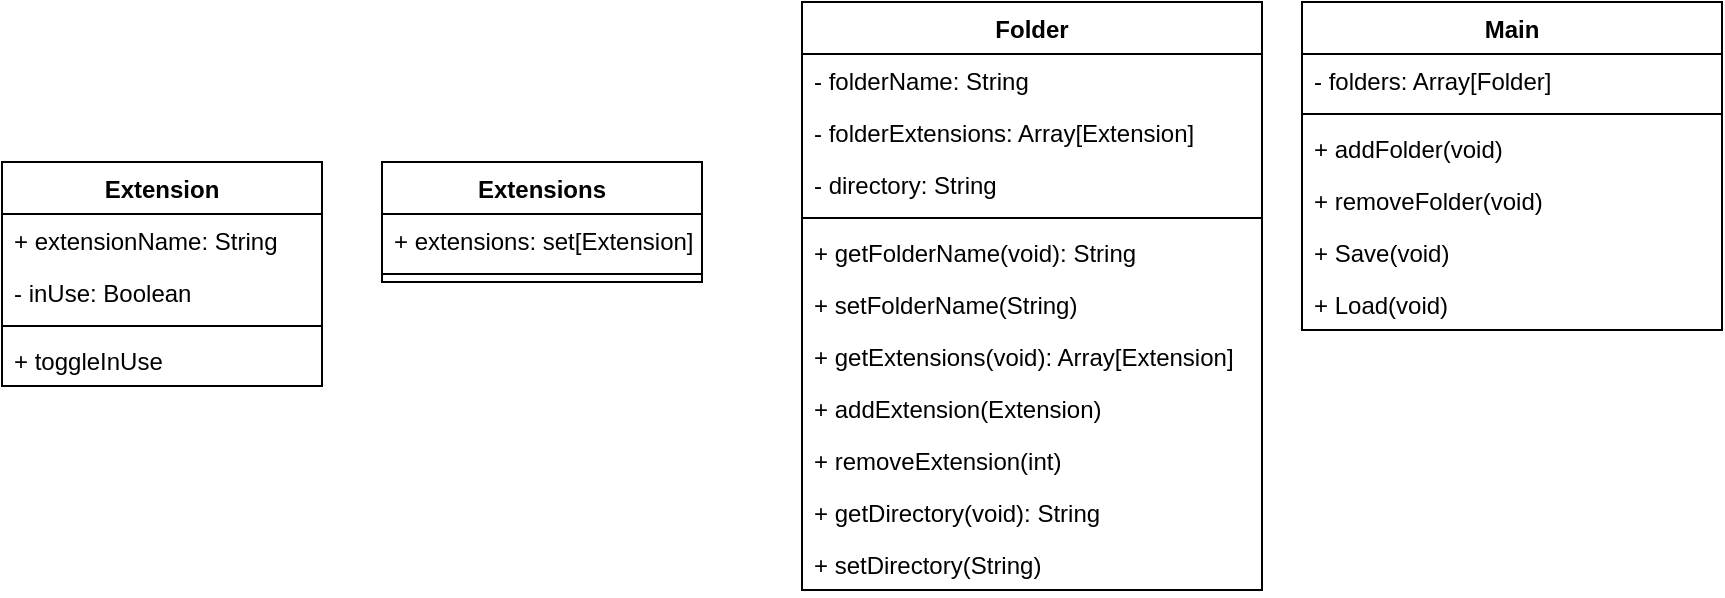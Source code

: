 <mxfile version="18.1.1"><diagram id="G0RzUGXeCj9H1tDBfRQb" name="Page-1"><mxGraphModel dx="3542" dy="1150" grid="1" gridSize="10" guides="1" tooltips="1" connect="1" arrows="1" fold="1" page="1" pageScale="1" pageWidth="600" pageHeight="500" math="0" shadow="0"><root><mxCell id="0"/><mxCell id="1" parent="0"/><mxCell id="dap29tAbCtSwLYIwbN1d-1" value="Folder" style="swimlane;fontStyle=1;align=center;verticalAlign=top;childLayout=stackLayout;horizontal=1;startSize=26;horizontalStack=0;resizeParent=1;resizeParentMax=0;resizeLast=0;collapsible=1;marginBottom=0;" parent="1" vertex="1"><mxGeometry x="350" y="40" width="230" height="294" as="geometry"/></mxCell><mxCell id="dap29tAbCtSwLYIwbN1d-8" value="- folderName: String" style="text;strokeColor=none;fillColor=none;align=left;verticalAlign=top;spacingLeft=4;spacingRight=4;overflow=hidden;rotatable=0;points=[[0,0.5],[1,0.5]];portConstraint=eastwest;" parent="dap29tAbCtSwLYIwbN1d-1" vertex="1"><mxGeometry y="26" width="230" height="26" as="geometry"/></mxCell><mxCell id="dap29tAbCtSwLYIwbN1d-2" value="- folderExtensions: Array[Extension]" style="text;strokeColor=none;fillColor=none;align=left;verticalAlign=top;spacingLeft=4;spacingRight=4;overflow=hidden;rotatable=0;points=[[0,0.5],[1,0.5]];portConstraint=eastwest;" parent="dap29tAbCtSwLYIwbN1d-1" vertex="1"><mxGeometry y="52" width="230" height="26" as="geometry"/></mxCell><mxCell id="dap29tAbCtSwLYIwbN1d-7" value="- directory: String" style="text;strokeColor=none;fillColor=none;align=left;verticalAlign=top;spacingLeft=4;spacingRight=4;overflow=hidden;rotatable=0;points=[[0,0.5],[1,0.5]];portConstraint=eastwest;" parent="dap29tAbCtSwLYIwbN1d-1" vertex="1"><mxGeometry y="78" width="230" height="26" as="geometry"/></mxCell><mxCell id="dap29tAbCtSwLYIwbN1d-3" value="" style="line;strokeWidth=1;fillColor=none;align=left;verticalAlign=middle;spacingTop=-1;spacingLeft=3;spacingRight=3;rotatable=0;labelPosition=right;points=[];portConstraint=eastwest;" parent="dap29tAbCtSwLYIwbN1d-1" vertex="1"><mxGeometry y="104" width="230" height="8" as="geometry"/></mxCell><mxCell id="dap29tAbCtSwLYIwbN1d-4" value="+ getFolderName(void): String" style="text;strokeColor=none;fillColor=none;align=left;verticalAlign=top;spacingLeft=4;spacingRight=4;overflow=hidden;rotatable=0;points=[[0,0.5],[1,0.5]];portConstraint=eastwest;" parent="dap29tAbCtSwLYIwbN1d-1" vertex="1"><mxGeometry y="112" width="230" height="26" as="geometry"/></mxCell><mxCell id="dap29tAbCtSwLYIwbN1d-9" value="+ setFolderName(String)" style="text;strokeColor=none;fillColor=none;align=left;verticalAlign=top;spacingLeft=4;spacingRight=4;overflow=hidden;rotatable=0;points=[[0,0.5],[1,0.5]];portConstraint=eastwest;" parent="dap29tAbCtSwLYIwbN1d-1" vertex="1"><mxGeometry y="138" width="230" height="26" as="geometry"/></mxCell><mxCell id="dap29tAbCtSwLYIwbN1d-10" value="+ getExtensions(void): Array[Extension]" style="text;strokeColor=none;fillColor=none;align=left;verticalAlign=top;spacingLeft=4;spacingRight=4;overflow=hidden;rotatable=0;points=[[0,0.5],[1,0.5]];portConstraint=eastwest;" parent="dap29tAbCtSwLYIwbN1d-1" vertex="1"><mxGeometry y="164" width="230" height="26" as="geometry"/></mxCell><mxCell id="dap29tAbCtSwLYIwbN1d-11" value="+ addExtension(Extension)" style="text;strokeColor=none;fillColor=none;align=left;verticalAlign=top;spacingLeft=4;spacingRight=4;overflow=hidden;rotatable=0;points=[[0,0.5],[1,0.5]];portConstraint=eastwest;" parent="dap29tAbCtSwLYIwbN1d-1" vertex="1"><mxGeometry y="190" width="230" height="26" as="geometry"/></mxCell><mxCell id="dap29tAbCtSwLYIwbN1d-12" value="+ removeExtension(int)" style="text;strokeColor=none;fillColor=none;align=left;verticalAlign=top;spacingLeft=4;spacingRight=4;overflow=hidden;rotatable=0;points=[[0,0.5],[1,0.5]];portConstraint=eastwest;" parent="dap29tAbCtSwLYIwbN1d-1" vertex="1"><mxGeometry y="216" width="230" height="26" as="geometry"/></mxCell><mxCell id="dap29tAbCtSwLYIwbN1d-13" value="+ getDirectory(void): String" style="text;strokeColor=none;fillColor=none;align=left;verticalAlign=top;spacingLeft=4;spacingRight=4;overflow=hidden;rotatable=0;points=[[0,0.5],[1,0.5]];portConstraint=eastwest;" parent="dap29tAbCtSwLYIwbN1d-1" vertex="1"><mxGeometry y="242" width="230" height="26" as="geometry"/></mxCell><mxCell id="dap29tAbCtSwLYIwbN1d-14" value="+ setDirectory(String)" style="text;strokeColor=none;fillColor=none;align=left;verticalAlign=top;spacingLeft=4;spacingRight=4;overflow=hidden;rotatable=0;points=[[0,0.5],[1,0.5]];portConstraint=eastwest;" parent="dap29tAbCtSwLYIwbN1d-1" vertex="1"><mxGeometry y="268" width="230" height="26" as="geometry"/></mxCell><mxCell id="dap29tAbCtSwLYIwbN1d-25" value="Main" style="swimlane;fontStyle=1;align=center;verticalAlign=top;childLayout=stackLayout;horizontal=1;startSize=26;horizontalStack=0;resizeParent=1;resizeParentMax=0;resizeLast=0;collapsible=1;marginBottom=0;" parent="1" vertex="1"><mxGeometry x="600" y="40" width="210" height="164" as="geometry"/></mxCell><mxCell id="dap29tAbCtSwLYIwbN1d-26" value="- folders: Array[Folder]" style="text;strokeColor=none;fillColor=none;align=left;verticalAlign=top;spacingLeft=4;spacingRight=4;overflow=hidden;rotatable=0;points=[[0,0.5],[1,0.5]];portConstraint=eastwest;" parent="dap29tAbCtSwLYIwbN1d-25" vertex="1"><mxGeometry y="26" width="210" height="26" as="geometry"/></mxCell><mxCell id="dap29tAbCtSwLYIwbN1d-29" value="" style="line;strokeWidth=1;fillColor=none;align=left;verticalAlign=middle;spacingTop=-1;spacingLeft=3;spacingRight=3;rotatable=0;labelPosition=right;points=[];portConstraint=eastwest;" parent="dap29tAbCtSwLYIwbN1d-25" vertex="1"><mxGeometry y="52" width="210" height="8" as="geometry"/></mxCell><mxCell id="dap29tAbCtSwLYIwbN1d-30" value="+ addFolder(void)" style="text;strokeColor=none;fillColor=none;align=left;verticalAlign=top;spacingLeft=4;spacingRight=4;overflow=hidden;rotatable=0;points=[[0,0.5],[1,0.5]];portConstraint=eastwest;" parent="dap29tAbCtSwLYIwbN1d-25" vertex="1"><mxGeometry y="60" width="210" height="26" as="geometry"/></mxCell><mxCell id="dap29tAbCtSwLYIwbN1d-31" value="+ removeFolder(void)" style="text;strokeColor=none;fillColor=none;align=left;verticalAlign=top;spacingLeft=4;spacingRight=4;overflow=hidden;rotatable=0;points=[[0,0.5],[1,0.5]];portConstraint=eastwest;" parent="dap29tAbCtSwLYIwbN1d-25" vertex="1"><mxGeometry y="86" width="210" height="26" as="geometry"/></mxCell><mxCell id="dap29tAbCtSwLYIwbN1d-48" value="+ Save(void)" style="text;strokeColor=none;fillColor=none;align=left;verticalAlign=top;spacingLeft=4;spacingRight=4;overflow=hidden;rotatable=0;points=[[0,0.5],[1,0.5]];portConstraint=eastwest;" parent="dap29tAbCtSwLYIwbN1d-25" vertex="1"><mxGeometry y="112" width="210" height="26" as="geometry"/></mxCell><mxCell id="dap29tAbCtSwLYIwbN1d-49" value="+ Load(void)" style="text;strokeColor=none;fillColor=none;align=left;verticalAlign=top;spacingLeft=4;spacingRight=4;overflow=hidden;rotatable=0;points=[[0,0.5],[1,0.5]];portConstraint=eastwest;" parent="dap29tAbCtSwLYIwbN1d-25" vertex="1"><mxGeometry y="138" width="210" height="26" as="geometry"/></mxCell><mxCell id="dap29tAbCtSwLYIwbN1d-37" value="Extension" style="swimlane;fontStyle=1;align=center;verticalAlign=top;childLayout=stackLayout;horizontal=1;startSize=26;horizontalStack=0;resizeParent=1;resizeParentMax=0;resizeLast=0;collapsible=1;marginBottom=0;" parent="1" vertex="1"><mxGeometry x="-50" y="120" width="160" height="112" as="geometry"/></mxCell><mxCell id="dap29tAbCtSwLYIwbN1d-38" value="+ extensionName: String" style="text;strokeColor=none;fillColor=none;align=left;verticalAlign=top;spacingLeft=4;spacingRight=4;overflow=hidden;rotatable=0;points=[[0,0.5],[1,0.5]];portConstraint=eastwest;" parent="dap29tAbCtSwLYIwbN1d-37" vertex="1"><mxGeometry y="26" width="160" height="26" as="geometry"/></mxCell><mxCell id="dap29tAbCtSwLYIwbN1d-39" value="- inUse: Boolean" style="text;strokeColor=none;fillColor=none;align=left;verticalAlign=top;spacingLeft=4;spacingRight=4;overflow=hidden;rotatable=0;points=[[0,0.5],[1,0.5]];portConstraint=eastwest;" parent="dap29tAbCtSwLYIwbN1d-37" vertex="1"><mxGeometry y="52" width="160" height="26" as="geometry"/></mxCell><mxCell id="dap29tAbCtSwLYIwbN1d-40" value="" style="line;strokeWidth=1;fillColor=none;align=left;verticalAlign=middle;spacingTop=-1;spacingLeft=3;spacingRight=3;rotatable=0;labelPosition=right;points=[];portConstraint=eastwest;" parent="dap29tAbCtSwLYIwbN1d-37" vertex="1"><mxGeometry y="78" width="160" height="8" as="geometry"/></mxCell><mxCell id="dap29tAbCtSwLYIwbN1d-41" value="+ toggleInUse" style="text;strokeColor=none;fillColor=none;align=left;verticalAlign=top;spacingLeft=4;spacingRight=4;overflow=hidden;rotatable=0;points=[[0,0.5],[1,0.5]];portConstraint=eastwest;" parent="dap29tAbCtSwLYIwbN1d-37" vertex="1"><mxGeometry y="86" width="160" height="26" as="geometry"/></mxCell><mxCell id="dap29tAbCtSwLYIwbN1d-43" value="Extensions" style="swimlane;fontStyle=1;align=center;verticalAlign=top;childLayout=stackLayout;horizontal=1;startSize=26;horizontalStack=0;resizeParent=1;resizeParentMax=0;resizeLast=0;collapsible=1;marginBottom=0;" parent="1" vertex="1"><mxGeometry x="140" y="120" width="160" height="60" as="geometry"/></mxCell><mxCell id="dap29tAbCtSwLYIwbN1d-44" value="+ extensions: set[Extension]" style="text;strokeColor=none;fillColor=none;align=left;verticalAlign=top;spacingLeft=4;spacingRight=4;overflow=hidden;rotatable=0;points=[[0,0.5],[1,0.5]];portConstraint=eastwest;" parent="dap29tAbCtSwLYIwbN1d-43" vertex="1"><mxGeometry y="26" width="160" height="26" as="geometry"/></mxCell><mxCell id="dap29tAbCtSwLYIwbN1d-46" value="" style="line;strokeWidth=1;fillColor=none;align=left;verticalAlign=middle;spacingTop=-1;spacingLeft=3;spacingRight=3;rotatable=0;labelPosition=right;points=[];portConstraint=eastwest;" parent="dap29tAbCtSwLYIwbN1d-43" vertex="1"><mxGeometry y="52" width="160" height="8" as="geometry"/></mxCell></root></mxGraphModel></diagram></mxfile>